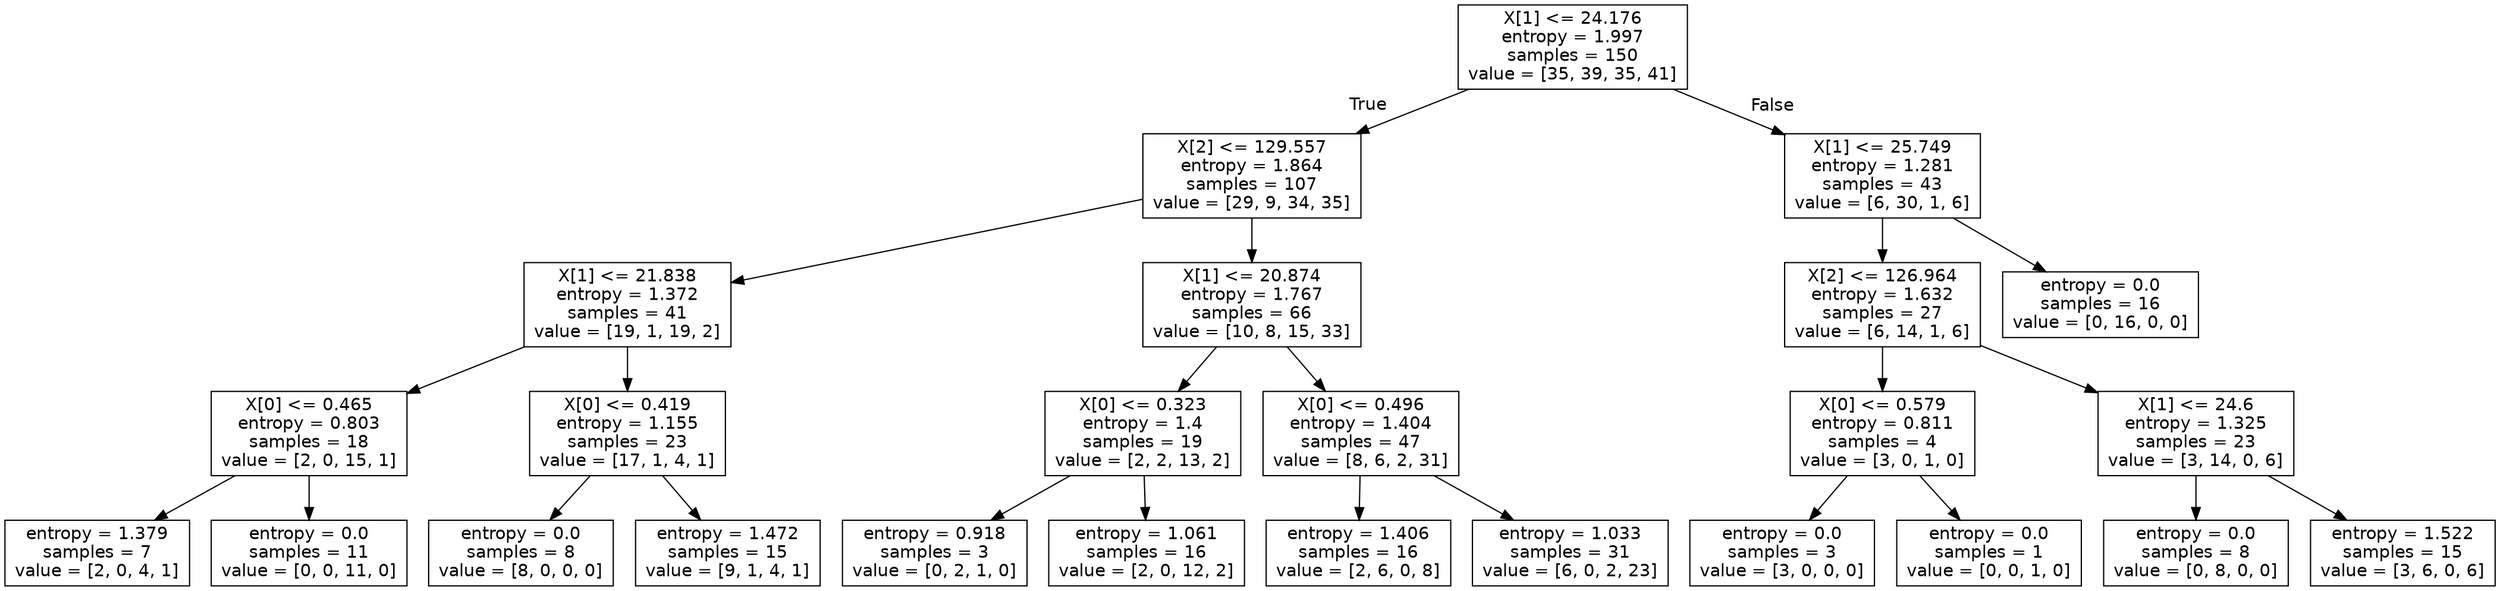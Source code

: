digraph Tree {
node [shape=box, fontname="helvetica"] ;
edge [fontname="helvetica"] ;
0 [label="X[1] <= 24.176\nentropy = 1.997\nsamples = 150\nvalue = [35, 39, 35, 41]"] ;
1 [label="X[2] <= 129.557\nentropy = 1.864\nsamples = 107\nvalue = [29, 9, 34, 35]"] ;
0 -> 1 [labeldistance=2.5, labelangle=45, headlabel="True"] ;
2 [label="X[1] <= 21.838\nentropy = 1.372\nsamples = 41\nvalue = [19, 1, 19, 2]"] ;
1 -> 2 ;
3 [label="X[0] <= 0.465\nentropy = 0.803\nsamples = 18\nvalue = [2, 0, 15, 1]"] ;
2 -> 3 ;
4 [label="entropy = 1.379\nsamples = 7\nvalue = [2, 0, 4, 1]"] ;
3 -> 4 ;
5 [label="entropy = 0.0\nsamples = 11\nvalue = [0, 0, 11, 0]"] ;
3 -> 5 ;
6 [label="X[0] <= 0.419\nentropy = 1.155\nsamples = 23\nvalue = [17, 1, 4, 1]"] ;
2 -> 6 ;
7 [label="entropy = 0.0\nsamples = 8\nvalue = [8, 0, 0, 0]"] ;
6 -> 7 ;
8 [label="entropy = 1.472\nsamples = 15\nvalue = [9, 1, 4, 1]"] ;
6 -> 8 ;
9 [label="X[1] <= 20.874\nentropy = 1.767\nsamples = 66\nvalue = [10, 8, 15, 33]"] ;
1 -> 9 ;
10 [label="X[0] <= 0.323\nentropy = 1.4\nsamples = 19\nvalue = [2, 2, 13, 2]"] ;
9 -> 10 ;
11 [label="entropy = 0.918\nsamples = 3\nvalue = [0, 2, 1, 0]"] ;
10 -> 11 ;
12 [label="entropy = 1.061\nsamples = 16\nvalue = [2, 0, 12, 2]"] ;
10 -> 12 ;
13 [label="X[0] <= 0.496\nentropy = 1.404\nsamples = 47\nvalue = [8, 6, 2, 31]"] ;
9 -> 13 ;
14 [label="entropy = 1.406\nsamples = 16\nvalue = [2, 6, 0, 8]"] ;
13 -> 14 ;
15 [label="entropy = 1.033\nsamples = 31\nvalue = [6, 0, 2, 23]"] ;
13 -> 15 ;
16 [label="X[1] <= 25.749\nentropy = 1.281\nsamples = 43\nvalue = [6, 30, 1, 6]"] ;
0 -> 16 [labeldistance=2.5, labelangle=-45, headlabel="False"] ;
17 [label="X[2] <= 126.964\nentropy = 1.632\nsamples = 27\nvalue = [6, 14, 1, 6]"] ;
16 -> 17 ;
18 [label="X[0] <= 0.579\nentropy = 0.811\nsamples = 4\nvalue = [3, 0, 1, 0]"] ;
17 -> 18 ;
19 [label="entropy = 0.0\nsamples = 3\nvalue = [3, 0, 0, 0]"] ;
18 -> 19 ;
20 [label="entropy = 0.0\nsamples = 1\nvalue = [0, 0, 1, 0]"] ;
18 -> 20 ;
21 [label="X[1] <= 24.6\nentropy = 1.325\nsamples = 23\nvalue = [3, 14, 0, 6]"] ;
17 -> 21 ;
22 [label="entropy = 0.0\nsamples = 8\nvalue = [0, 8, 0, 0]"] ;
21 -> 22 ;
23 [label="entropy = 1.522\nsamples = 15\nvalue = [3, 6, 0, 6]"] ;
21 -> 23 ;
24 [label="entropy = 0.0\nsamples = 16\nvalue = [0, 16, 0, 0]"] ;
16 -> 24 ;
}
